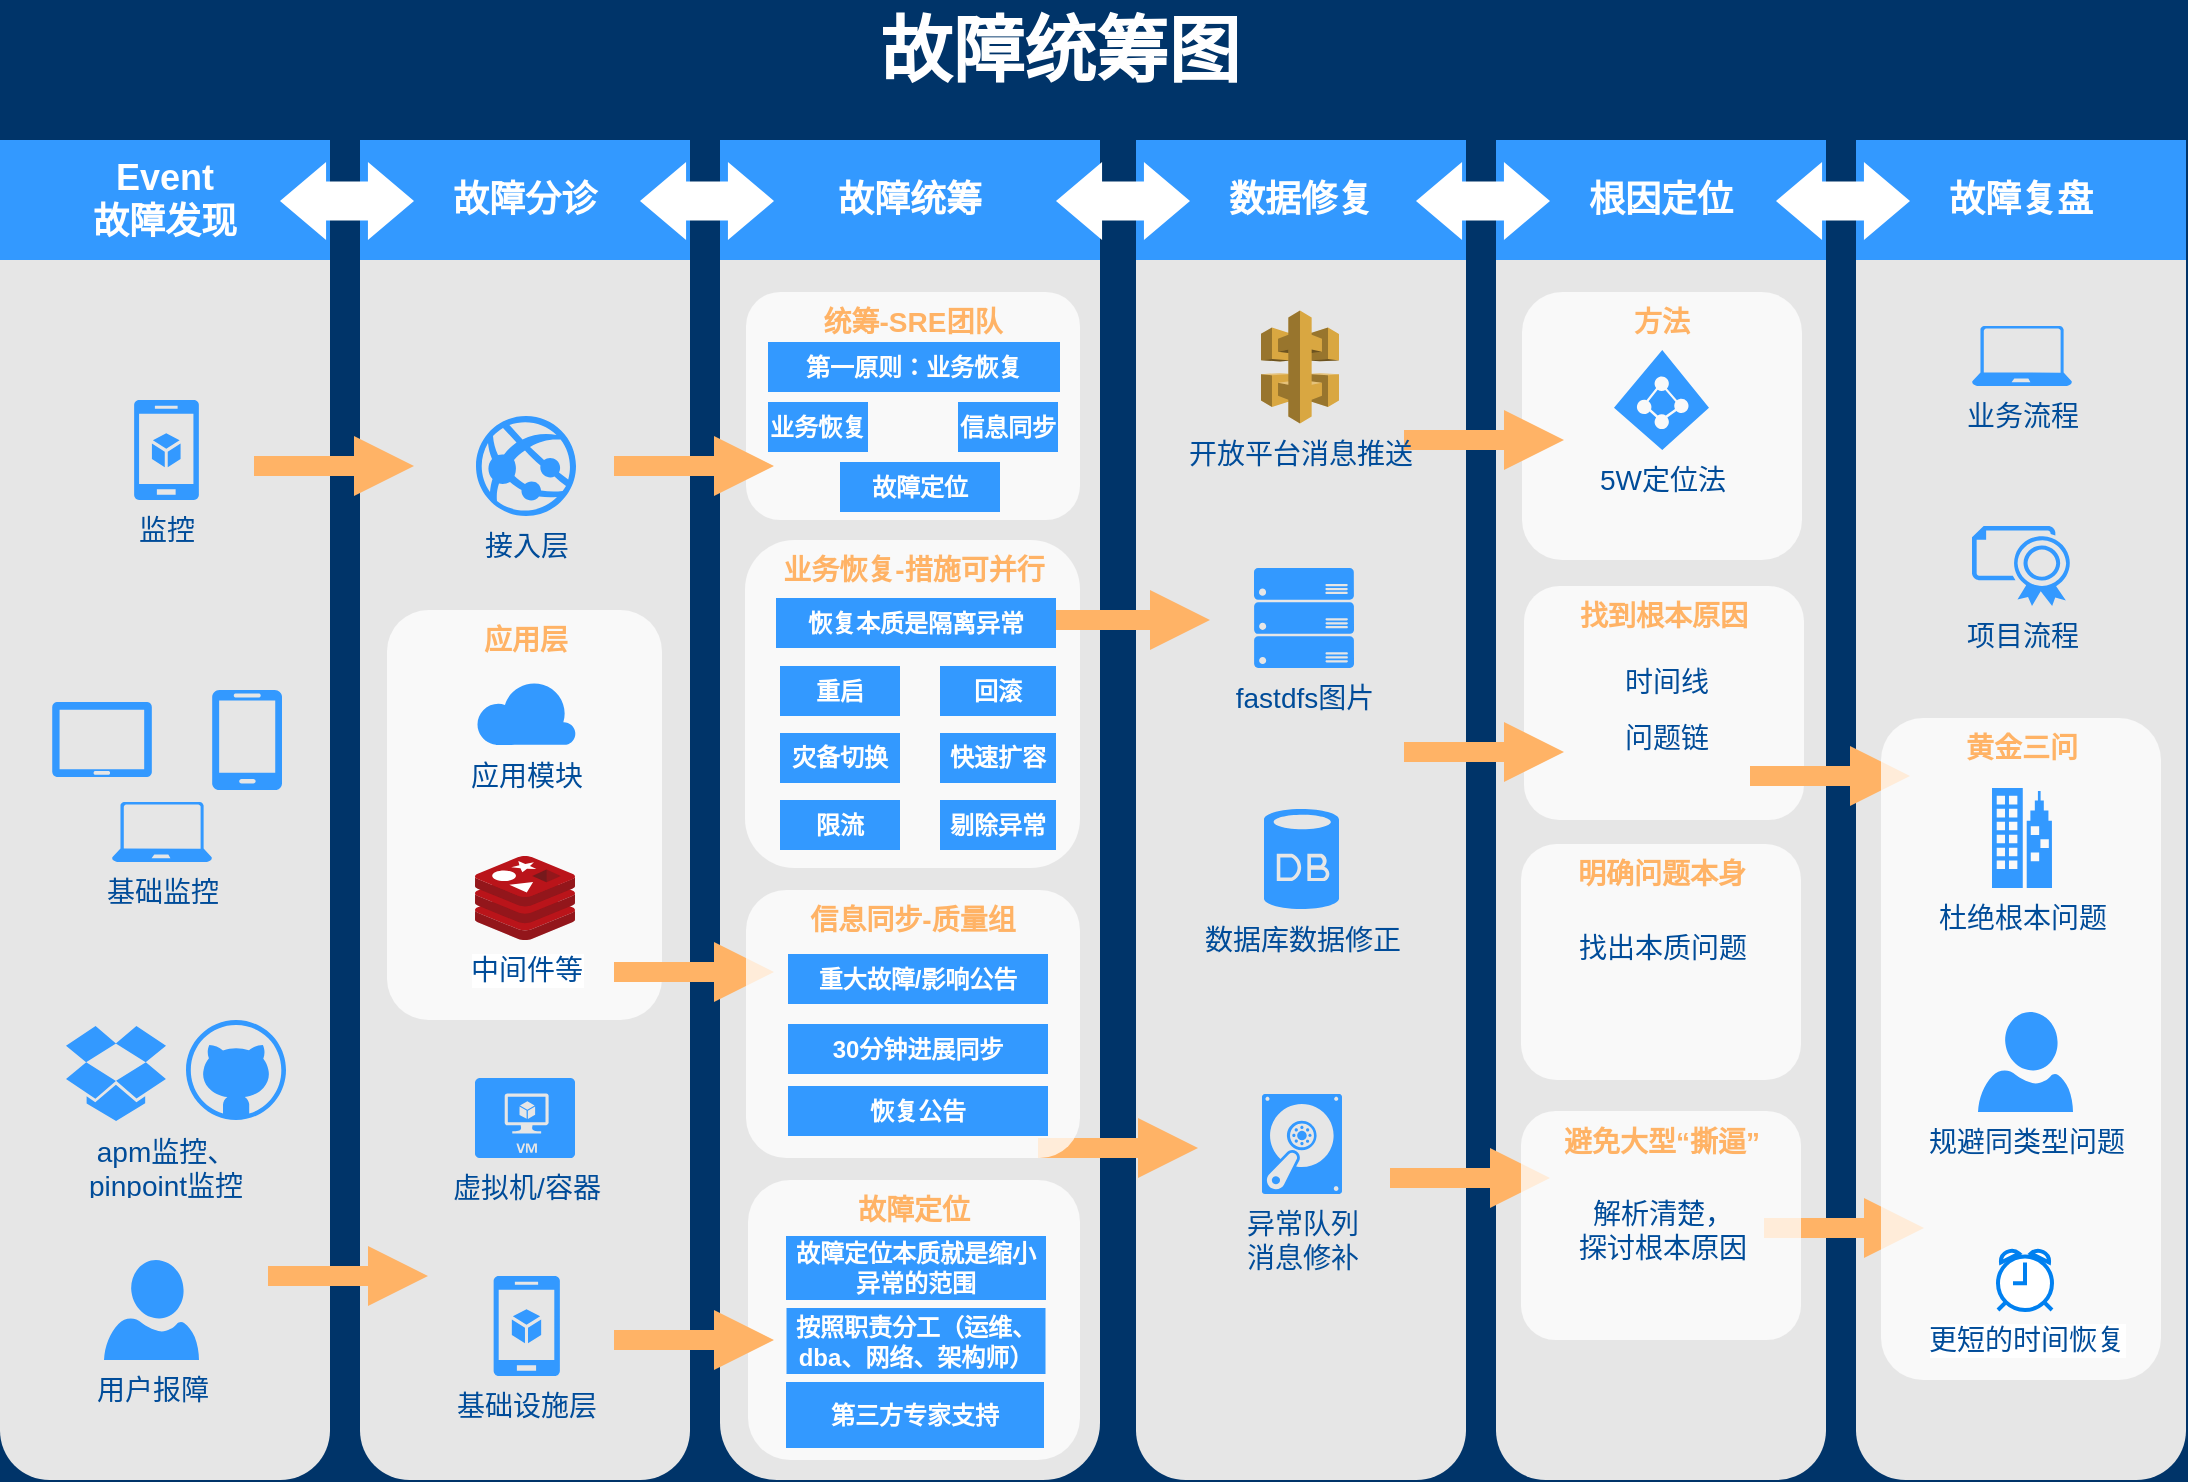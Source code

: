 <mxfile version="18.0.3" type="github">
  <diagram id="6a731a19-8d31-9384-78a2-239565b7b9f0" name="Page-1">
    <mxGraphModel dx="960" dy="468" grid="1" gridSize="10" guides="1" tooltips="1" connect="1" arrows="1" fold="1" page="1" pageScale="1" pageWidth="1169" pageHeight="827" background="#003469" math="0" shadow="0">
      <root>
        <mxCell id="0" />
        <mxCell id="1" parent="0" />
        <mxCell id="2019" value="" style="rounded=1;whiteSpace=wrap;html=1;dashed=1;strokeColor=none;strokeWidth=2;fillColor=#E6E6E6;fontFamily=Verdana;fontSize=12;fontColor=#00BEF2" parent="1" vertex="1">
          <mxGeometry x="40" y="120" width="165" height="670" as="geometry" />
        </mxCell>
        <mxCell id="2021" value="" style="rounded=1;whiteSpace=wrap;html=1;dashed=1;strokeColor=none;strokeWidth=2;fillColor=#E6E6E6;fontFamily=Verdana;fontSize=12;fontColor=#00BEF2" parent="1" vertex="1">
          <mxGeometry x="400" y="120" width="190" height="670" as="geometry" />
        </mxCell>
        <mxCell id="2020" value="" style="rounded=1;whiteSpace=wrap;html=1;dashed=1;strokeColor=none;strokeWidth=2;fillColor=#E6E6E6;fontFamily=Verdana;fontSize=12;fontColor=#00BEF2" parent="1" vertex="1">
          <mxGeometry x="220" y="120" width="165" height="670" as="geometry" />
        </mxCell>
        <mxCell id="2022" value="" style="rounded=1;whiteSpace=wrap;html=1;dashed=1;strokeColor=none;strokeWidth=2;fillColor=#E6E6E6;fontFamily=Verdana;fontSize=12;fontColor=#00BEF2" parent="1" vertex="1">
          <mxGeometry x="608" y="120" width="165" height="670" as="geometry" />
        </mxCell>
        <mxCell id="2023" value="" style="rounded=1;whiteSpace=wrap;html=1;dashed=1;strokeColor=none;strokeWidth=2;fillColor=#E6E6E6;fontFamily=Verdana;fontSize=12;fontColor=#00BEF2" parent="1" vertex="1">
          <mxGeometry x="788" y="120" width="165" height="670" as="geometry" />
        </mxCell>
        <mxCell id="2024" value="" style="rounded=1;whiteSpace=wrap;html=1;dashed=1;strokeColor=none;strokeWidth=2;fillColor=#E6E6E6;fontFamily=Verdana;fontSize=12;fontColor=#00BEF2" parent="1" vertex="1">
          <mxGeometry x="968" y="120" width="165" height="670" as="geometry" />
        </mxCell>
        <mxCell id="2025" value="Event&lt;br&gt;故障发现" style="whiteSpace=wrap;html=1;dashed=1;strokeColor=none;strokeWidth=2;fillColor=#3399FF;fontFamily=Helvetica;fontSize=18;fontColor=#FFFFFF;fontStyle=1" parent="1" vertex="1">
          <mxGeometry x="40" y="120" width="165" height="60" as="geometry" />
        </mxCell>
        <mxCell id="2026" value="故障分诊" style="whiteSpace=wrap;html=1;dashed=1;strokeColor=none;strokeWidth=2;fillColor=#3399FF;fontFamily=Helvetica;fontSize=18;fontColor=#FFFFFF;fontStyle=1" parent="1" vertex="1">
          <mxGeometry x="220" y="120" width="165" height="60" as="geometry" />
        </mxCell>
        <mxCell id="2027" value="故障统筹" style="whiteSpace=wrap;html=1;dashed=1;strokeColor=none;strokeWidth=2;fillColor=#3399FF;fontFamily=Helvetica;fontSize=18;fontColor=#FFFFFF;fontStyle=1" parent="1" vertex="1">
          <mxGeometry x="400" y="120" width="190" height="60" as="geometry" />
        </mxCell>
        <mxCell id="2028" value="数据修复" style="whiteSpace=wrap;html=1;dashed=1;strokeColor=none;strokeWidth=2;fillColor=#3399FF;fontFamily=Helvetica;fontSize=18;fontColor=#FFFFFF;fontStyle=1" parent="1" vertex="1">
          <mxGeometry x="608" y="120" width="165" height="60" as="geometry" />
        </mxCell>
        <mxCell id="2029" value="根因定位" style="whiteSpace=wrap;html=1;dashed=1;strokeColor=none;strokeWidth=2;fillColor=#3399FF;fontFamily=Helvetica;fontSize=18;fontColor=#FFFFFF;fontStyle=1" parent="1" vertex="1">
          <mxGeometry x="788" y="120" width="165" height="60" as="geometry" />
        </mxCell>
        <mxCell id="2030" value="故障复盘" style="whiteSpace=wrap;html=1;dashed=1;strokeColor=none;strokeWidth=2;fillColor=#3399FF;fontFamily=Helvetica;fontSize=18;fontColor=#FFFFFF;fontStyle=1" parent="1" vertex="1">
          <mxGeometry x="968" y="120" width="165" height="60" as="geometry" />
        </mxCell>
        <mxCell id="2031" value="" style="shape=mxgraph.arrows.two_way_arrow_horizontal;html=1;verticalLabelPosition=bottom;verticalAlign=top;strokeWidth=2;strokeColor=none;dashed=1;fillColor=#FFFFFF;fontFamily=Verdana;fontSize=12;fontColor=#00BEF2" parent="1" vertex="1">
          <mxGeometry x="180" y="131" width="67" height="39" as="geometry" />
        </mxCell>
        <mxCell id="2032" value="" style="shape=mxgraph.arrows.two_way_arrow_horizontal;html=1;verticalLabelPosition=bottom;verticalAlign=top;strokeWidth=2;strokeColor=none;dashed=1;fillColor=#FFFFFF;fontFamily=Verdana;fontSize=12;fontColor=#00BEF2" parent="1" vertex="1">
          <mxGeometry x="360" y="131" width="67" height="39" as="geometry" />
        </mxCell>
        <mxCell id="2033" value="" style="shape=mxgraph.arrows.two_way_arrow_horizontal;html=1;verticalLabelPosition=bottom;verticalAlign=top;strokeWidth=2;strokeColor=none;dashed=1;fillColor=#FFFFFF;fontFamily=Verdana;fontSize=12;fontColor=#00BEF2" parent="1" vertex="1">
          <mxGeometry x="568" y="131" width="67" height="39" as="geometry" />
        </mxCell>
        <mxCell id="2034" value="" style="shape=mxgraph.arrows.two_way_arrow_horizontal;html=1;verticalLabelPosition=bottom;verticalAlign=top;strokeWidth=2;strokeColor=none;dashed=1;fillColor=#FFFFFF;fontFamily=Verdana;fontSize=12;fontColor=#00BEF2" parent="1" vertex="1">
          <mxGeometry x="748" y="131" width="67" height="39" as="geometry" />
        </mxCell>
        <mxCell id="2035" value="" style="shape=mxgraph.arrows.two_way_arrow_horizontal;html=1;verticalLabelPosition=bottom;verticalAlign=top;strokeWidth=2;strokeColor=none;dashed=1;fillColor=#FFFFFF;fontFamily=Verdana;fontSize=12;fontColor=#00BEF2" parent="1" vertex="1">
          <mxGeometry x="928" y="131" width="67" height="39" as="geometry" />
        </mxCell>
        <mxCell id="2037" value="" style="verticalLabelPosition=bottom;html=1;verticalAlign=top;strokeColor=none;fillColor=#3399FF;shape=mxgraph.azure.tablet;dashed=1;fontFamily=Helvetica;fontSize=14;fontColor=#004C99" parent="1" vertex="1">
          <mxGeometry x="66" y="401" width="50" height="37.5" as="geometry" />
        </mxCell>
        <mxCell id="2038" value="" style="verticalLabelPosition=bottom;html=1;verticalAlign=top;strokeColor=none;fillColor=#3399FF;shape=mxgraph.azure.mobile;dashed=1;fontFamily=Helvetica;fontSize=14;fontColor=#004C99" parent="1" vertex="1">
          <mxGeometry x="146" y="395" width="35" height="50" as="geometry" />
        </mxCell>
        <mxCell id="2039" value="基础监控" style="verticalLabelPosition=bottom;html=1;verticalAlign=top;strokeColor=none;fillColor=#3399FF;shape=mxgraph.azure.laptop;dashed=1;fontFamily=Helvetica;fontSize=14;fontColor=#004C99" parent="1" vertex="1">
          <mxGeometry x="96" y="451" width="50" height="30" as="geometry" />
        </mxCell>
        <mxCell id="2040" value="监控" style="verticalLabelPosition=bottom;html=1;verticalAlign=top;strokeColor=none;fillColor=#3399FF;shape=mxgraph.azure.mobile_services;dashed=1;fontFamily=Helvetica;fontSize=14;fontColor=#004C99" parent="1" vertex="1">
          <mxGeometry x="107" y="250" width="32.5" height="50" as="geometry" />
        </mxCell>
        <mxCell id="2041" value="用户报障" style="verticalLabelPosition=bottom;html=1;verticalAlign=top;strokeColor=none;fillColor=#3399FF;shape=mxgraph.azure.user;dashed=1;fontSize=14;fontColor=#004C99" parent="1" vertex="1">
          <mxGeometry x="92" y="680" width="47.5" height="50" as="geometry" />
        </mxCell>
        <mxCell id="2042" value="" style="verticalLabelPosition=bottom;html=1;verticalAlign=top;strokeColor=none;fillColor=#3399FF;shape=mxgraph.azure.github_code;dashed=1;fontSize=14;fontColor=#004C99" parent="1" vertex="1">
          <mxGeometry x="133" y="560" width="50" height="50" as="geometry" />
        </mxCell>
        <mxCell id="2043" value="" style="verticalLabelPosition=bottom;html=1;verticalAlign=top;strokeColor=none;fillColor=#3399FF;shape=mxgraph.azure.dropbox_code_source;dashed=1;fontSize=14;fontColor=#004C99" parent="1" vertex="1">
          <mxGeometry x="73" y="563" width="50" height="47.5" as="geometry" />
        </mxCell>
        <mxCell id="2044" value="apm监控、pinpoint监控" style="text;html=1;strokeColor=none;fillColor=none;align=center;verticalAlign=middle;whiteSpace=wrap;overflow=hidden;dashed=1;fontSize=14;fontColor=#004C99" parent="1" vertex="1">
          <mxGeometry x="63" y="615" width="120" height="35" as="geometry" />
        </mxCell>
        <mxCell id="2045" value="接入层" style="verticalLabelPosition=bottom;html=1;verticalAlign=top;strokeColor=none;fillColor=#3399FF;shape=mxgraph.azure.azure_website;dashed=1;fontSize=14;fontColor=#004C99" parent="1" vertex="1">
          <mxGeometry x="278" y="258" width="50" height="50" as="geometry" />
        </mxCell>
        <mxCell id="2046" value="基础设施层" style="verticalLabelPosition=bottom;html=1;verticalAlign=top;strokeColor=none;fillColor=#3399FF;shape=mxgraph.azure.mobile_services;dashed=1;fontSize=14;fontColor=#004C99" parent="1" vertex="1">
          <mxGeometry x="286.75" y="688" width="33.25" height="50" as="geometry" />
        </mxCell>
        <mxCell id="2047" value="故障统筹图" style="text;html=1;strokeColor=none;fillColor=none;align=center;verticalAlign=middle;whiteSpace=wrap;overflow=hidden;dashed=1;fontSize=36;fontColor=#FFFFFF;fontFamily=Helvetica;fontStyle=1" parent="1" vertex="1">
          <mxGeometry x="40" y="50" width="1060" height="50" as="geometry" />
        </mxCell>
        <mxCell id="2048" value="统筹-SRE团队&lt;br&gt;&lt;br&gt;" style="rounded=1;whiteSpace=wrap;html=1;dashed=1;strokeColor=none;strokeWidth=2;fillColor=#FFFFFF;fontFamily=Helvetica;fontSize=14;fontColor=#FFB366;opacity=75;verticalAlign=top;fontStyle=1" parent="1" vertex="1">
          <mxGeometry x="413" y="196" width="167" height="114" as="geometry" />
        </mxCell>
        <mxCell id="2049" value="应用层" style="rounded=1;whiteSpace=wrap;html=1;dashed=1;strokeColor=none;strokeWidth=2;fillColor=#FFFFFF;fontFamily=Helvetica;fontSize=14;fontColor=#FFB366;opacity=75;verticalAlign=top;fontStyle=1" parent="1" vertex="1">
          <mxGeometry x="233.5" y="355" width="137.5" height="205" as="geometry" />
        </mxCell>
        <mxCell id="2055" value="业务恢复-措施可并行" style="rounded=1;whiteSpace=wrap;html=1;dashed=1;strokeColor=none;strokeWidth=2;fillColor=#FFFFFF;fontFamily=Helvetica;fontSize=14;fontColor=#FFB366;opacity=75;verticalAlign=top;fontStyle=1" parent="1" vertex="1">
          <mxGeometry x="412.5" y="320" width="167.5" height="164" as="geometry" />
        </mxCell>
        <mxCell id="2056" value="fastdfs图片" style="verticalLabelPosition=bottom;html=1;verticalAlign=top;strokeColor=none;fillColor=#3399FF;shape=mxgraph.azure.server_rack;dashed=1;fontFamily=Helvetica;fontSize=14;fontColor=#004C99" parent="1" vertex="1">
          <mxGeometry x="667" y="334" width="50" height="50" as="geometry" />
        </mxCell>
        <mxCell id="2057" value="数据库数据修正" style="verticalLabelPosition=bottom;html=1;verticalAlign=top;strokeColor=none;fillColor=#3399FF;shape=mxgraph.azure.database;dashed=1;fontFamily=Helvetica;fontSize=14;fontColor=#004C99" parent="1" vertex="1">
          <mxGeometry x="672" y="454.5" width="37.5" height="50" as="geometry" />
        </mxCell>
        <mxCell id="2058" value="异常队列&lt;br&gt;消息修补" style="verticalLabelPosition=bottom;html=1;verticalAlign=top;strokeColor=none;fillColor=#3399FF;shape=mxgraph.azure.vhd;dashed=1;fontFamily=Helvetica;fontSize=14;fontColor=#004C99" parent="1" vertex="1">
          <mxGeometry x="671" y="597" width="40" height="50" as="geometry" />
        </mxCell>
        <mxCell id="2059" value="方法" style="rounded=1;whiteSpace=wrap;html=1;dashed=1;strokeColor=none;strokeWidth=2;fillColor=#FFFFFF;fontFamily=Helvetica;fontSize=14;fontColor=#FFB366;opacity=75;verticalAlign=top;fontStyle=1" parent="1" vertex="1">
          <mxGeometry x="801" y="196" width="140" height="134" as="geometry" />
        </mxCell>
        <mxCell id="2060" value="5W定位法" style="verticalLabelPosition=bottom;html=1;verticalAlign=top;strokeColor=none;fillColor=#3399FF;shape=mxgraph.azure.azure_active_directory;dashed=1;fontFamily=Helvetica;fontSize=14;fontColor=#004C99" parent="1" vertex="1">
          <mxGeometry x="847" y="225" width="47.5" height="50" as="geometry" />
        </mxCell>
        <mxCell id="2061" value="找到根本原因" style="rounded=1;whiteSpace=wrap;html=1;dashed=1;strokeColor=none;strokeWidth=2;fillColor=#FFFFFF;fontFamily=Helvetica;fontSize=14;fontColor=#FFB366;opacity=75;verticalAlign=top;fontStyle=1" parent="1" vertex="1">
          <mxGeometry x="802" y="343" width="140" height="117" as="geometry" />
        </mxCell>
        <mxCell id="2064" value="明确问题本身" style="rounded=1;whiteSpace=wrap;html=1;dashed=1;strokeColor=none;strokeWidth=2;fillColor=#FFFFFF;fontFamily=Helvetica;fontSize=14;fontColor=#FFB366;opacity=75;verticalAlign=top;fontStyle=1" parent="1" vertex="1">
          <mxGeometry x="800.5" y="472" width="140" height="118" as="geometry" />
        </mxCell>
        <mxCell id="2069" value="应用模块" style="verticalLabelPosition=bottom;html=1;verticalAlign=top;strokeColor=none;fillColor=#3399FF;shape=mxgraph.azure.cloud;dashed=1;fontSize=14;fontColor=#004C99" parent="1" vertex="1">
          <mxGeometry x="278" y="390" width="50" height="32.5" as="geometry" />
        </mxCell>
        <mxCell id="2070" value="虚拟机/容器" style="verticalLabelPosition=bottom;html=1;verticalAlign=top;strokeColor=none;fillColor=#3399FF;shape=mxgraph.azure.virtual_machine;dashed=1;fontSize=14;fontColor=#004C99" parent="1" vertex="1">
          <mxGeometry x="277.5" y="589" width="50" height="40" as="geometry" />
        </mxCell>
        <mxCell id="2071" value="业务流程" style="verticalLabelPosition=bottom;html=1;verticalAlign=top;strokeColor=none;fillColor=#3399FF;shape=mxgraph.azure.laptop;dashed=1;fontFamily=Helvetica;fontSize=14;fontColor=#004C99" parent="1" vertex="1">
          <mxGeometry x="1026" y="213" width="50" height="30" as="geometry" />
        </mxCell>
        <mxCell id="2072" value="项目流程" style="verticalLabelPosition=bottom;html=1;verticalAlign=top;strokeColor=none;fillColor=#3399FF;shape=mxgraph.azure.certificate;dashed=1;fontFamily=Helvetica;fontSize=14;fontColor=#004C99" parent="1" vertex="1">
          <mxGeometry x="1026" y="313" width="50" height="40" as="geometry" />
        </mxCell>
        <mxCell id="2075" value="" style="arrow;html=1;endArrow=block;endFill=1;strokeColor=none;strokeWidth=4;fontFamily=Helvetica;fontSize=36;fontColor=#FFB366;fillColor=#FFB366;" parent="1" edge="1">
          <mxGeometry width="100" height="100" relative="1" as="geometry">
            <mxPoint x="167" y="283" as="sourcePoint" />
            <mxPoint x="247" y="283" as="targetPoint" />
          </mxGeometry>
        </mxCell>
        <mxCell id="2076" value="" style="arrow;html=1;endArrow=block;endFill=1;strokeColor=none;strokeWidth=4;fontFamily=Helvetica;fontSize=36;fontColor=#FFB366;fillColor=#FFB366;opacity=100" parent="1" edge="1">
          <mxGeometry width="100" height="100" relative="1" as="geometry">
            <mxPoint x="347" y="283" as="sourcePoint" />
            <mxPoint x="427" y="283" as="targetPoint" />
          </mxGeometry>
        </mxCell>
        <mxCell id="2077" value="" style="arrow;html=1;endArrow=block;endFill=1;strokeColor=none;strokeWidth=4;fontFamily=Helvetica;fontSize=36;fontColor=#FFB366;fillColor=#FFB366;" parent="1" edge="1">
          <mxGeometry width="100" height="100" relative="1" as="geometry">
            <mxPoint x="565" y="360" as="sourcePoint" />
            <mxPoint x="645" y="360" as="targetPoint" />
          </mxGeometry>
        </mxCell>
        <mxCell id="2078" value="" style="arrow;html=1;endArrow=block;endFill=1;strokeColor=none;strokeWidth=4;fontFamily=Helvetica;fontSize=36;fontColor=#FFB366;fillColor=#FFB366;" parent="1" edge="1">
          <mxGeometry width="100" height="100" relative="1" as="geometry">
            <mxPoint x="742" y="426" as="sourcePoint" />
            <mxPoint x="822" y="426" as="targetPoint" />
          </mxGeometry>
        </mxCell>
        <mxCell id="2079" value="" style="arrow;html=1;endArrow=block;endFill=1;strokeColor=none;strokeWidth=4;fontFamily=Helvetica;fontSize=36;fontColor=#FFB366;fillColor=#FFB366;" parent="1" edge="1">
          <mxGeometry width="100" height="100" relative="1" as="geometry">
            <mxPoint x="742" y="270" as="sourcePoint" />
            <mxPoint x="822" y="270" as="targetPoint" />
          </mxGeometry>
        </mxCell>
        <mxCell id="2080" value="" style="arrow;html=1;endArrow=block;endFill=1;strokeColor=none;strokeWidth=4;fontFamily=Helvetica;fontSize=36;fontColor=#FFB366;fillColor=#FFB366;" parent="1" edge="1">
          <mxGeometry width="100" height="100" relative="1" as="geometry">
            <mxPoint x="915" y="438" as="sourcePoint" />
            <mxPoint x="995" y="438" as="targetPoint" />
          </mxGeometry>
        </mxCell>
        <mxCell id="2081" value="" style="arrow;html=1;endArrow=block;endFill=1;strokeColor=none;strokeWidth=4;fontFamily=Helvetica;fontSize=36;fontColor=#FFB366;fillColor=#FFB366;" parent="1" edge="1">
          <mxGeometry width="100" height="100" relative="1" as="geometry">
            <mxPoint x="922" y="664" as="sourcePoint" />
            <mxPoint x="1002" y="664" as="targetPoint" />
          </mxGeometry>
        </mxCell>
        <mxCell id="2082" value="" style="arrow;html=1;endArrow=block;endFill=1;strokeColor=none;strokeWidth=4;fontFamily=Helvetica;fontSize=36;fontColor=#FFB366;fillColor=#FFB366;" parent="1" edge="1">
          <mxGeometry width="100" height="100" relative="1" as="geometry">
            <mxPoint x="735" y="639" as="sourcePoint" />
            <mxPoint x="815" y="639" as="targetPoint" />
          </mxGeometry>
        </mxCell>
        <mxCell id="2083" value="" style="arrow;html=1;endArrow=block;endFill=1;strokeColor=none;strokeWidth=4;fontFamily=Helvetica;fontSize=36;fontColor=#FFB366;fillColor=#FFB366;" parent="1" edge="1">
          <mxGeometry width="100" height="100" relative="1" as="geometry">
            <mxPoint x="559" y="624" as="sourcePoint" />
            <mxPoint x="639" y="624" as="targetPoint" />
          </mxGeometry>
        </mxCell>
        <mxCell id="2084" value="" style="arrow;html=1;endArrow=block;endFill=1;strokeColor=none;strokeWidth=4;fontFamily=Helvetica;fontSize=36;fontColor=#FFB366;fillColor=#FFB366;" parent="1" edge="1">
          <mxGeometry width="100" height="100" relative="1" as="geometry">
            <mxPoint x="347" y="536" as="sourcePoint" />
            <mxPoint x="427" y="536" as="targetPoint" />
          </mxGeometry>
        </mxCell>
        <mxCell id="2085" value="" style="arrow;html=1;endArrow=block;endFill=1;strokeColor=none;strokeWidth=4;fontFamily=Helvetica;fontSize=36;fontColor=#FFB366;fillColor=#FFB366;" parent="1" edge="1">
          <mxGeometry width="100" height="100" relative="1" as="geometry">
            <mxPoint x="174" y="688" as="sourcePoint" />
            <mxPoint x="254" y="688" as="targetPoint" />
          </mxGeometry>
        </mxCell>
        <mxCell id="UMhFjB3zcCl4gjyQe9se-2088" value="&lt;font style=&quot;font-size: 14px;&quot; color=&quot;#004c99&quot;&gt;中间件等&lt;/font&gt;" style="sketch=0;aspect=fixed;html=1;points=[];align=center;image;fontSize=12;image=img/lib/mscae/Cache_Redis_Product.svg;" parent="1" vertex="1">
          <mxGeometry x="277.5" y="478" width="50" height="42" as="geometry" />
        </mxCell>
        <mxCell id="UMhFjB3zcCl4gjyQe9se-2092" value="信息同步-质量组" style="rounded=1;whiteSpace=wrap;html=1;dashed=1;strokeColor=none;strokeWidth=2;fillColor=#FFFFFF;fontFamily=Helvetica;fontSize=14;fontColor=#FFB366;opacity=75;verticalAlign=top;fontStyle=1" parent="1" vertex="1">
          <mxGeometry x="413" y="495" width="167" height="134" as="geometry" />
        </mxCell>
        <mxCell id="UMhFjB3zcCl4gjyQe9se-2095" value="业务恢复" style="whiteSpace=wrap;html=1;dashed=1;strokeColor=none;strokeWidth=2;fillColor=#3399FF;fontFamily=Helvetica;fontSize=12;fontColor=#FFFFFF;fontStyle=1" parent="1" vertex="1">
          <mxGeometry x="424" y="251" width="50" height="25" as="geometry" />
        </mxCell>
        <mxCell id="UMhFjB3zcCl4gjyQe9se-2096" value="信息同步" style="whiteSpace=wrap;html=1;dashed=1;strokeColor=none;strokeWidth=2;fillColor=#3399FF;fontFamily=Helvetica;fontSize=12;fontColor=#FFFFFF;fontStyle=1" parent="1" vertex="1">
          <mxGeometry x="519" y="251" width="50" height="25" as="geometry" />
        </mxCell>
        <mxCell id="UMhFjB3zcCl4gjyQe9se-2097" value="故障定位" style="whiteSpace=wrap;html=1;dashed=1;strokeColor=none;strokeWidth=2;fillColor=#3399FF;fontFamily=Helvetica;fontSize=12;fontColor=#FFFFFF;fontStyle=1" parent="1" vertex="1">
          <mxGeometry x="460" y="281" width="80" height="25" as="geometry" />
        </mxCell>
        <mxCell id="UMhFjB3zcCl4gjyQe9se-2098" value="第一原则：业务恢复" style="whiteSpace=wrap;html=1;dashed=1;strokeColor=none;strokeWidth=2;fillColor=#3399FF;fontFamily=Helvetica;fontSize=12;fontColor=#FFFFFF;fontStyle=1" parent="1" vertex="1">
          <mxGeometry x="424" y="221" width="146" height="25" as="geometry" />
        </mxCell>
        <mxCell id="UMhFjB3zcCl4gjyQe9se-2099" value="故障定位" style="rounded=1;whiteSpace=wrap;html=1;dashed=1;strokeColor=none;strokeWidth=2;fillColor=#FFFFFF;fontFamily=Helvetica;fontSize=14;fontColor=#FFB366;opacity=75;verticalAlign=top;fontStyle=1" parent="1" vertex="1">
          <mxGeometry x="414" y="640" width="166" height="140" as="geometry" />
        </mxCell>
        <mxCell id="UMhFjB3zcCl4gjyQe9se-2100" value="重大故障/影响公告" style="whiteSpace=wrap;html=1;dashed=1;strokeColor=none;strokeWidth=2;fillColor=#3399FF;fontFamily=Helvetica;fontSize=12;fontColor=#FFFFFF;fontStyle=1" parent="1" vertex="1">
          <mxGeometry x="434" y="527" width="130" height="25" as="geometry" />
        </mxCell>
        <mxCell id="UMhFjB3zcCl4gjyQe9se-2101" value="30分钟进展同步" style="whiteSpace=wrap;html=1;dashed=1;strokeColor=none;strokeWidth=2;fillColor=#3399FF;fontFamily=Helvetica;fontSize=12;fontColor=#FFFFFF;fontStyle=1" parent="1" vertex="1">
          <mxGeometry x="434" y="562" width="130" height="25" as="geometry" />
        </mxCell>
        <mxCell id="UMhFjB3zcCl4gjyQe9se-2102" value="恢复公告" style="whiteSpace=wrap;html=1;dashed=1;strokeColor=none;strokeWidth=2;fillColor=#3399FF;fontFamily=Helvetica;fontSize=12;fontColor=#FFFFFF;fontStyle=1" parent="1" vertex="1">
          <mxGeometry x="434" y="593" width="130" height="25" as="geometry" />
        </mxCell>
        <mxCell id="UMhFjB3zcCl4gjyQe9se-2103" value="恢复本质是隔离异常" style="whiteSpace=wrap;html=1;dashed=1;strokeColor=none;strokeWidth=2;fillColor=#3399FF;fontFamily=Helvetica;fontSize=12;fontColor=#FFFFFF;fontStyle=1" parent="1" vertex="1">
          <mxGeometry x="428" y="349" width="140" height="25" as="geometry" />
        </mxCell>
        <mxCell id="UMhFjB3zcCl4gjyQe9se-2104" value="重启" style="whiteSpace=wrap;html=1;dashed=1;strokeColor=none;strokeWidth=2;fillColor=#3399FF;fontFamily=Helvetica;fontSize=12;fontColor=#FFFFFF;fontStyle=1" parent="1" vertex="1">
          <mxGeometry x="430" y="383" width="60" height="25" as="geometry" />
        </mxCell>
        <mxCell id="UMhFjB3zcCl4gjyQe9se-2106" value="回滚" style="whiteSpace=wrap;html=1;dashed=1;strokeColor=none;strokeWidth=2;fillColor=#3399FF;fontFamily=Helvetica;fontSize=12;fontColor=#FFFFFF;fontStyle=1" parent="1" vertex="1">
          <mxGeometry x="510" y="383" width="58" height="25" as="geometry" />
        </mxCell>
        <mxCell id="UMhFjB3zcCl4gjyQe9se-2107" value="灾备切换" style="whiteSpace=wrap;html=1;dashed=1;strokeColor=none;strokeWidth=2;fillColor=#3399FF;fontFamily=Helvetica;fontSize=12;fontColor=#FFFFFF;fontStyle=1" parent="1" vertex="1">
          <mxGeometry x="430" y="416.5" width="60" height="25" as="geometry" />
        </mxCell>
        <mxCell id="UMhFjB3zcCl4gjyQe9se-2108" value="快速扩容" style="whiteSpace=wrap;html=1;dashed=1;strokeColor=none;strokeWidth=2;fillColor=#3399FF;fontFamily=Helvetica;fontSize=12;fontColor=#FFFFFF;fontStyle=1" parent="1" vertex="1">
          <mxGeometry x="510" y="416.5" width="58" height="25" as="geometry" />
        </mxCell>
        <mxCell id="UMhFjB3zcCl4gjyQe9se-2109" value="限流" style="whiteSpace=wrap;html=1;dashed=1;strokeColor=none;strokeWidth=2;fillColor=#3399FF;fontFamily=Helvetica;fontSize=12;fontColor=#FFFFFF;fontStyle=1" parent="1" vertex="1">
          <mxGeometry x="430" y="450" width="60" height="25" as="geometry" />
        </mxCell>
        <mxCell id="UMhFjB3zcCl4gjyQe9se-2110" value="剔除异常" style="whiteSpace=wrap;html=1;dashed=1;strokeColor=none;strokeWidth=2;fillColor=#3399FF;fontFamily=Helvetica;fontSize=12;fontColor=#FFFFFF;fontStyle=1" parent="1" vertex="1">
          <mxGeometry x="510" y="450" width="58" height="25" as="geometry" />
        </mxCell>
        <mxCell id="UMhFjB3zcCl4gjyQe9se-2111" value="故障定位本质就是缩小异常的范围" style="whiteSpace=wrap;html=1;dashed=1;strokeColor=none;strokeWidth=2;fillColor=#3399FF;fontFamily=Helvetica;fontSize=12;fontColor=#FFFFFF;fontStyle=1" parent="1" vertex="1">
          <mxGeometry x="433" y="668" width="130" height="32" as="geometry" />
        </mxCell>
        <mxCell id="UMhFjB3zcCl4gjyQe9se-2112" value="" style="arrow;html=1;endArrow=block;endFill=1;strokeColor=none;strokeWidth=4;fontFamily=Helvetica;fontSize=36;fontColor=#FFB366;fillColor=#FFB366;" parent="1" edge="1">
          <mxGeometry width="100" height="100" relative="1" as="geometry">
            <mxPoint x="347" y="720" as="sourcePoint" />
            <mxPoint x="427" y="720" as="targetPoint" />
          </mxGeometry>
        </mxCell>
        <mxCell id="UMhFjB3zcCl4gjyQe9se-2113" value="第三方专家支持" style="whiteSpace=wrap;html=1;dashed=1;strokeColor=none;strokeWidth=2;fillColor=#3399FF;fontFamily=Helvetica;fontSize=12;fontColor=#FFFFFF;fontStyle=1" parent="1" vertex="1">
          <mxGeometry x="433" y="741" width="129" height="33" as="geometry" />
        </mxCell>
        <mxCell id="UMhFjB3zcCl4gjyQe9se-2119" value="开放平台消息推送" style="outlineConnect=0;dashed=0;verticalLabelPosition=bottom;verticalAlign=top;align=center;html=1;shape=mxgraph.aws3.api_gateway;fillColor=#D9A741;gradientColor=none;fontSize=14;fontColor=#004C99;" parent="1" vertex="1">
          <mxGeometry x="670.5" y="205.25" width="39" height="56.5" as="geometry" />
        </mxCell>
        <mxCell id="XwJRhcj9Q1tKegO3Pdq4-2096" value="时间线" style="text;html=1;resizable=0;autosize=1;align=center;verticalAlign=middle;points=[];fillColor=none;strokeColor=none;rounded=0;fontSize=14;fontColor=#004C99;" parent="1" vertex="1">
          <mxGeometry x="843" y="381" width="60" height="20" as="geometry" />
        </mxCell>
        <mxCell id="XwJRhcj9Q1tKegO3Pdq4-2097" value="找出本质问题" style="text;html=1;resizable=0;autosize=1;align=center;verticalAlign=middle;points=[];fillColor=none;strokeColor=none;rounded=0;fontSize=14;fontColor=#004C99;" parent="1" vertex="1">
          <mxGeometry x="820.5" y="514" width="100" height="20" as="geometry" />
        </mxCell>
        <mxCell id="XwJRhcj9Q1tKegO3Pdq4-2098" value="避免大型“撕逼”" style="rounded=1;whiteSpace=wrap;html=1;dashed=1;strokeColor=none;strokeWidth=2;fillColor=#FFFFFF;fontFamily=Helvetica;fontSize=14;fontColor=#FFB366;opacity=75;verticalAlign=top;fontStyle=1" parent="1" vertex="1">
          <mxGeometry x="800.5" y="605.5" width="140" height="114.5" as="geometry" />
        </mxCell>
        <mxCell id="XwJRhcj9Q1tKegO3Pdq4-2099" value="解析清楚，&lt;br&gt;探讨根本原因" style="text;html=1;resizable=0;autosize=1;align=center;verticalAlign=middle;points=[];fillColor=none;strokeColor=none;rounded=0;fontSize=14;fontColor=#004C99;" parent="1" vertex="1">
          <mxGeometry x="820.5" y="645" width="100" height="40" as="geometry" />
        </mxCell>
        <mxCell id="XwJRhcj9Q1tKegO3Pdq4-2100" value="问题链" style="text;html=1;resizable=0;autosize=1;align=center;verticalAlign=middle;points=[];fillColor=none;strokeColor=none;rounded=0;fontSize=14;fontColor=#004C99;" parent="1" vertex="1">
          <mxGeometry x="843" y="409" width="60" height="20" as="geometry" />
        </mxCell>
        <mxCell id="XwJRhcj9Q1tKegO3Pdq4-2106" value="黄金三问" style="rounded=1;whiteSpace=wrap;html=1;dashed=1;strokeColor=none;strokeWidth=2;fillColor=#FFFFFF;fontFamily=Helvetica;fontSize=14;fontColor=#FFB366;opacity=75;verticalAlign=top;fontStyle=1" parent="1" vertex="1">
          <mxGeometry x="980.5" y="409" width="140" height="331" as="geometry" />
        </mxCell>
        <mxCell id="XwJRhcj9Q1tKegO3Pdq4-2105" value="更短的时间恢复" style="html=1;verticalLabelPosition=bottom;align=center;labelBackgroundColor=#ffffff;verticalAlign=top;strokeWidth=2;strokeColor=#0080F0;shadow=0;dashed=0;shape=mxgraph.ios7.icons.alarm_clock;fontSize=14;fontColor=#004C99;" parent="1" vertex="1">
          <mxGeometry x="1039" y="675" width="27" height="30" as="geometry" />
        </mxCell>
        <mxCell id="2073" value="杜绝根本问题" style="verticalLabelPosition=bottom;html=1;verticalAlign=top;strokeColor=none;fillColor=#3399FF;shape=mxgraph.azure.enterprise;dashed=1;fontFamily=Helvetica;fontSize=14;fontColor=#004C99" parent="1" vertex="1">
          <mxGeometry x="1036" y="444" width="30" height="50" as="geometry" />
        </mxCell>
        <mxCell id="2074" value="规避同类型问题" style="verticalLabelPosition=bottom;html=1;verticalAlign=top;strokeColor=none;fillColor=#3399FF;shape=mxgraph.azure.user;dashed=1;fontFamily=Helvetica;fontSize=14;fontColor=#004C99" parent="1" vertex="1">
          <mxGeometry x="1029" y="556" width="47.5" height="50" as="geometry" />
        </mxCell>
        <mxCell id="8AX1EG55v2dIwW7boDFJ-2086" value="按照职责分工（运维、dba、网络、架构师）" style="whiteSpace=wrap;html=1;dashed=1;strokeColor=none;strokeWidth=2;fillColor=#3399FF;fontFamily=Helvetica;fontSize=12;fontColor=#FFFFFF;fontStyle=1" vertex="1" parent="1">
          <mxGeometry x="433.25" y="704" width="129.5" height="33" as="geometry" />
        </mxCell>
      </root>
    </mxGraphModel>
  </diagram>
</mxfile>

